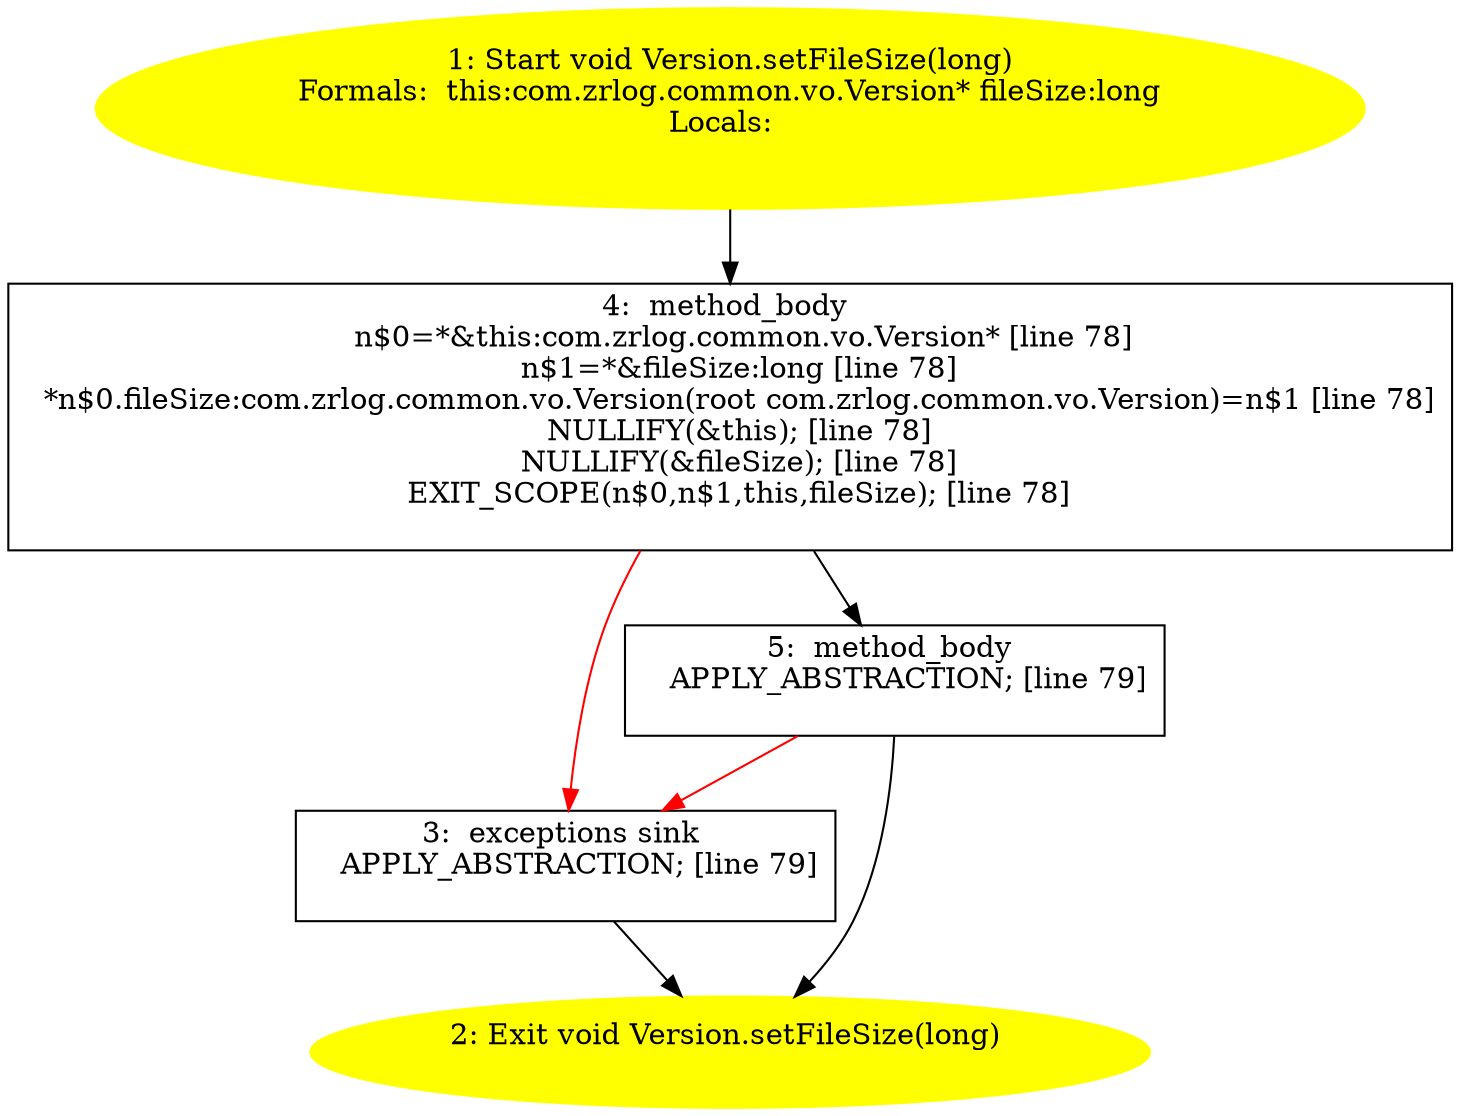 /* @generated */
digraph cfg {
"com.zrlog.common.vo.Version.setFileSize(long):void.a7e67e3d4c6f5586a6520a05a6cad15d_1" [label="1: Start void Version.setFileSize(long)\nFormals:  this:com.zrlog.common.vo.Version* fileSize:long\nLocals:  \n  " color=yellow style=filled]
	

	 "com.zrlog.common.vo.Version.setFileSize(long):void.a7e67e3d4c6f5586a6520a05a6cad15d_1" -> "com.zrlog.common.vo.Version.setFileSize(long):void.a7e67e3d4c6f5586a6520a05a6cad15d_4" ;
"com.zrlog.common.vo.Version.setFileSize(long):void.a7e67e3d4c6f5586a6520a05a6cad15d_2" [label="2: Exit void Version.setFileSize(long) \n  " color=yellow style=filled]
	

"com.zrlog.common.vo.Version.setFileSize(long):void.a7e67e3d4c6f5586a6520a05a6cad15d_3" [label="3:  exceptions sink \n   APPLY_ABSTRACTION; [line 79]\n " shape="box"]
	

	 "com.zrlog.common.vo.Version.setFileSize(long):void.a7e67e3d4c6f5586a6520a05a6cad15d_3" -> "com.zrlog.common.vo.Version.setFileSize(long):void.a7e67e3d4c6f5586a6520a05a6cad15d_2" ;
"com.zrlog.common.vo.Version.setFileSize(long):void.a7e67e3d4c6f5586a6520a05a6cad15d_4" [label="4:  method_body \n   n$0=*&this:com.zrlog.common.vo.Version* [line 78]\n  n$1=*&fileSize:long [line 78]\n  *n$0.fileSize:com.zrlog.common.vo.Version(root com.zrlog.common.vo.Version)=n$1 [line 78]\n  NULLIFY(&this); [line 78]\n  NULLIFY(&fileSize); [line 78]\n  EXIT_SCOPE(n$0,n$1,this,fileSize); [line 78]\n " shape="box"]
	

	 "com.zrlog.common.vo.Version.setFileSize(long):void.a7e67e3d4c6f5586a6520a05a6cad15d_4" -> "com.zrlog.common.vo.Version.setFileSize(long):void.a7e67e3d4c6f5586a6520a05a6cad15d_5" ;
	 "com.zrlog.common.vo.Version.setFileSize(long):void.a7e67e3d4c6f5586a6520a05a6cad15d_4" -> "com.zrlog.common.vo.Version.setFileSize(long):void.a7e67e3d4c6f5586a6520a05a6cad15d_3" [color="red" ];
"com.zrlog.common.vo.Version.setFileSize(long):void.a7e67e3d4c6f5586a6520a05a6cad15d_5" [label="5:  method_body \n   APPLY_ABSTRACTION; [line 79]\n " shape="box"]
	

	 "com.zrlog.common.vo.Version.setFileSize(long):void.a7e67e3d4c6f5586a6520a05a6cad15d_5" -> "com.zrlog.common.vo.Version.setFileSize(long):void.a7e67e3d4c6f5586a6520a05a6cad15d_2" ;
	 "com.zrlog.common.vo.Version.setFileSize(long):void.a7e67e3d4c6f5586a6520a05a6cad15d_5" -> "com.zrlog.common.vo.Version.setFileSize(long):void.a7e67e3d4c6f5586a6520a05a6cad15d_3" [color="red" ];
}
